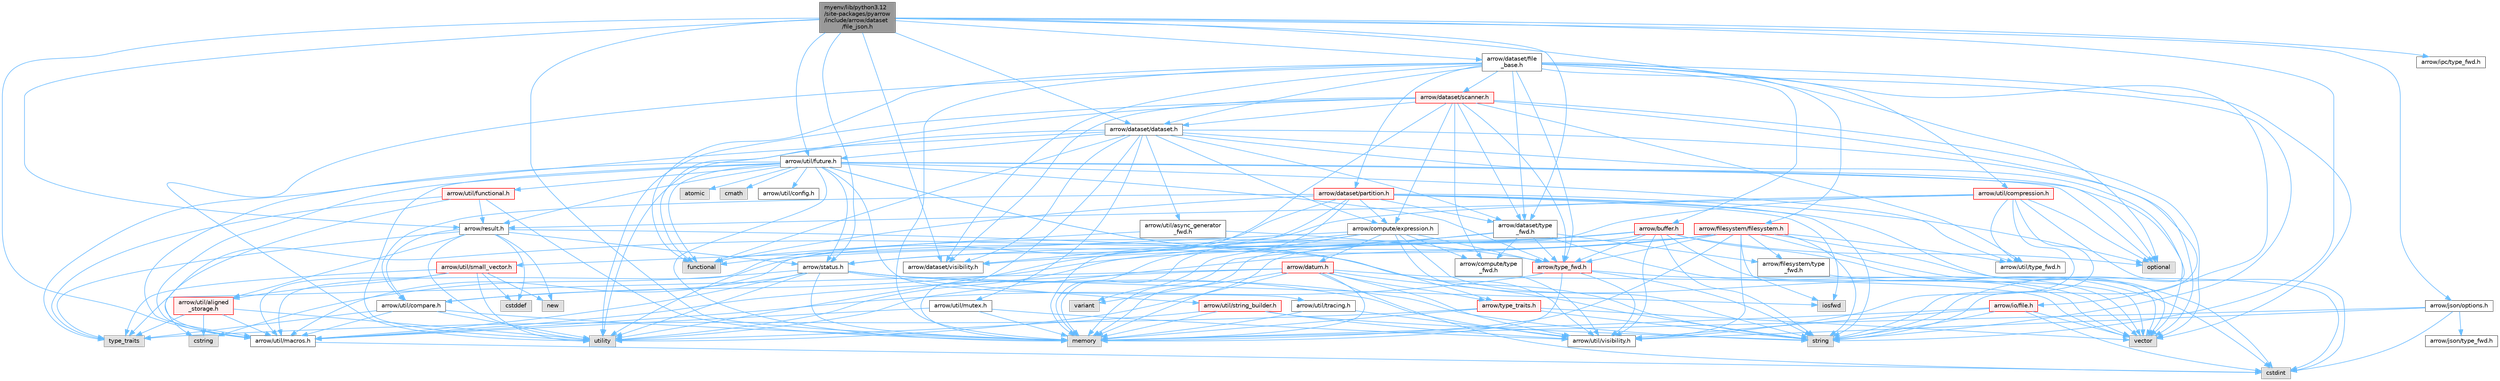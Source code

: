 digraph "myenv/lib/python3.12/site-packages/pyarrow/include/arrow/dataset/file_json.h"
{
 // LATEX_PDF_SIZE
  bgcolor="transparent";
  edge [fontname=Helvetica,fontsize=10,labelfontname=Helvetica,labelfontsize=10];
  node [fontname=Helvetica,fontsize=10,shape=box,height=0.2,width=0.4];
  Node1 [id="Node000001",label="myenv/lib/python3.12\l/site-packages/pyarrow\l/include/arrow/dataset\l/file_json.h",height=0.2,width=0.4,color="gray40", fillcolor="grey60", style="filled", fontcolor="black",tooltip=" "];
  Node1 -> Node2 [id="edge1_Node000001_Node000002",color="steelblue1",style="solid",tooltip=" "];
  Node2 [id="Node000002",label="memory",height=0.2,width=0.4,color="grey60", fillcolor="#E0E0E0", style="filled",tooltip=" "];
  Node1 -> Node3 [id="edge2_Node000001_Node000003",color="steelblue1",style="solid",tooltip=" "];
  Node3 [id="Node000003",label="optional",height=0.2,width=0.4,color="grey60", fillcolor="#E0E0E0", style="filled",tooltip=" "];
  Node1 -> Node4 [id="edge3_Node000001_Node000004",color="steelblue1",style="solid",tooltip=" "];
  Node4 [id="Node000004",label="string",height=0.2,width=0.4,color="grey60", fillcolor="#E0E0E0", style="filled",tooltip=" "];
  Node1 -> Node5 [id="edge4_Node000001_Node000005",color="steelblue1",style="solid",tooltip=" "];
  Node5 [id="Node000005",label="arrow/dataset/dataset.h",height=0.2,width=0.4,color="grey40", fillcolor="white", style="filled",URL="$dataset_8h.html",tooltip=" "];
  Node5 -> Node6 [id="edge5_Node000005_Node000006",color="steelblue1",style="solid",tooltip=" "];
  Node6 [id="Node000006",label="functional",height=0.2,width=0.4,color="grey60", fillcolor="#E0E0E0", style="filled",tooltip=" "];
  Node5 -> Node2 [id="edge6_Node000005_Node000002",color="steelblue1",style="solid",tooltip=" "];
  Node5 -> Node3 [id="edge7_Node000005_Node000003",color="steelblue1",style="solid",tooltip=" "];
  Node5 -> Node4 [id="edge8_Node000005_Node000004",color="steelblue1",style="solid",tooltip=" "];
  Node5 -> Node7 [id="edge9_Node000005_Node000007",color="steelblue1",style="solid",tooltip=" "];
  Node7 [id="Node000007",label="utility",height=0.2,width=0.4,color="grey60", fillcolor="#E0E0E0", style="filled",tooltip=" "];
  Node5 -> Node8 [id="edge10_Node000005_Node000008",color="steelblue1",style="solid",tooltip=" "];
  Node8 [id="Node000008",label="vector",height=0.2,width=0.4,color="grey60", fillcolor="#E0E0E0", style="filled",tooltip=" "];
  Node5 -> Node9 [id="edge11_Node000005_Node000009",color="steelblue1",style="solid",tooltip=" "];
  Node9 [id="Node000009",label="arrow/compute/expression.h",height=0.2,width=0.4,color="grey40", fillcolor="white", style="filled",URL="$expression_8h.html",tooltip=" "];
  Node9 -> Node2 [id="edge12_Node000009_Node000002",color="steelblue1",style="solid",tooltip=" "];
  Node9 -> Node4 [id="edge13_Node000009_Node000004",color="steelblue1",style="solid",tooltip=" "];
  Node9 -> Node7 [id="edge14_Node000009_Node000007",color="steelblue1",style="solid",tooltip=" "];
  Node9 -> Node10 [id="edge15_Node000009_Node000010",color="steelblue1",style="solid",tooltip=" "];
  Node10 [id="Node000010",label="variant",height=0.2,width=0.4,color="grey60", fillcolor="#E0E0E0", style="filled",tooltip=" "];
  Node9 -> Node8 [id="edge16_Node000009_Node000008",color="steelblue1",style="solid",tooltip=" "];
  Node9 -> Node11 [id="edge17_Node000009_Node000011",color="steelblue1",style="solid",tooltip=" "];
  Node11 [id="Node000011",label="arrow/compute/type\l_fwd.h",height=0.2,width=0.4,color="grey40", fillcolor="white", style="filled",URL="$arrow_2compute_2type__fwd_8h.html",tooltip=" "];
  Node11 -> Node12 [id="edge18_Node000011_Node000012",color="steelblue1",style="solid",tooltip=" "];
  Node12 [id="Node000012",label="arrow/util/visibility.h",height=0.2,width=0.4,color="grey40", fillcolor="white", style="filled",URL="$include_2arrow_2util_2visibility_8h.html",tooltip=" "];
  Node9 -> Node13 [id="edge19_Node000009_Node000013",color="steelblue1",style="solid",tooltip=" "];
  Node13 [id="Node000013",label="arrow/datum.h",height=0.2,width=0.4,color="red", fillcolor="#FFF0F0", style="filled",URL="$datum_8h.html",tooltip=" "];
  Node13 -> Node14 [id="edge20_Node000013_Node000014",color="steelblue1",style="solid",tooltip=" "];
  Node14 [id="Node000014",label="cstdint",height=0.2,width=0.4,color="grey60", fillcolor="#E0E0E0", style="filled",tooltip=" "];
  Node13 -> Node2 [id="edge21_Node000013_Node000002",color="steelblue1",style="solid",tooltip=" "];
  Node13 -> Node4 [id="edge22_Node000013_Node000004",color="steelblue1",style="solid",tooltip=" "];
  Node13 -> Node15 [id="edge23_Node000013_Node000015",color="steelblue1",style="solid",tooltip=" "];
  Node15 [id="Node000015",label="type_traits",height=0.2,width=0.4,color="grey60", fillcolor="#E0E0E0", style="filled",tooltip=" "];
  Node13 -> Node7 [id="edge24_Node000013_Node000007",color="steelblue1",style="solid",tooltip=" "];
  Node13 -> Node10 [id="edge25_Node000013_Node000010",color="steelblue1",style="solid",tooltip=" "];
  Node13 -> Node8 [id="edge26_Node000013_Node000008",color="steelblue1",style="solid",tooltip=" "];
  Node13 -> Node57 [id="edge27_Node000013_Node000057",color="steelblue1",style="solid",tooltip=" "];
  Node57 [id="Node000057",label="arrow/type_traits.h",height=0.2,width=0.4,color="red", fillcolor="#FFF0F0", style="filled",URL="$include_2arrow_2type__traits_8h.html",tooltip=" "];
  Node57 -> Node2 [id="edge28_Node000057_Node000002",color="steelblue1",style="solid",tooltip=" "];
  Node57 -> Node4 [id="edge29_Node000057_Node000004",color="steelblue1",style="solid",tooltip=" "];
  Node57 -> Node15 [id="edge30_Node000057_Node000015",color="steelblue1",style="solid",tooltip=" "];
  Node57 -> Node8 [id="edge31_Node000057_Node000008",color="steelblue1",style="solid",tooltip=" "];
  Node13 -> Node27 [id="edge32_Node000013_Node000027",color="steelblue1",style="solid",tooltip=" "];
  Node27 [id="Node000027",label="arrow/util/macros.h",height=0.2,width=0.4,color="grey40", fillcolor="white", style="filled",URL="$macros_8h.html",tooltip=" "];
  Node27 -> Node14 [id="edge33_Node000027_Node000014",color="steelblue1",style="solid",tooltip=" "];
  Node13 -> Node12 [id="edge34_Node000013_Node000012",color="steelblue1",style="solid",tooltip=" "];
  Node9 -> Node25 [id="edge35_Node000009_Node000025",color="steelblue1",style="solid",tooltip=" "];
  Node25 [id="Node000025",label="arrow/type_fwd.h",height=0.2,width=0.4,color="red", fillcolor="#FFF0F0", style="filled",URL="$arrow_2type__fwd_8h.html",tooltip=" "];
  Node25 -> Node2 [id="edge36_Node000025_Node000002",color="steelblue1",style="solid",tooltip=" "];
  Node25 -> Node4 [id="edge37_Node000025_Node000004",color="steelblue1",style="solid",tooltip=" "];
  Node25 -> Node8 [id="edge38_Node000025_Node000008",color="steelblue1",style="solid",tooltip=" "];
  Node25 -> Node27 [id="edge39_Node000025_Node000027",color="steelblue1",style="solid",tooltip=" "];
  Node25 -> Node12 [id="edge40_Node000025_Node000012",color="steelblue1",style="solid",tooltip=" "];
  Node9 -> Node62 [id="edge41_Node000009_Node000062",color="steelblue1",style="solid",tooltip=" "];
  Node62 [id="Node000062",label="arrow/util/small_vector.h",height=0.2,width=0.4,color="red", fillcolor="#FFF0F0", style="filled",URL="$small__vector_8h.html",tooltip=" "];
  Node62 -> Node29 [id="edge42_Node000062_Node000029",color="steelblue1",style="solid",tooltip=" "];
  Node29 [id="Node000029",label="cstddef",height=0.2,width=0.4,color="grey60", fillcolor="#E0E0E0", style="filled",tooltip=" "];
  Node62 -> Node30 [id="edge43_Node000062_Node000030",color="steelblue1",style="solid",tooltip=" "];
  Node30 [id="Node000030",label="new",height=0.2,width=0.4,color="grey60", fillcolor="#E0E0E0", style="filled",tooltip=" "];
  Node62 -> Node15 [id="edge44_Node000062_Node000015",color="steelblue1",style="solid",tooltip=" "];
  Node62 -> Node7 [id="edge45_Node000062_Node000007",color="steelblue1",style="solid",tooltip=" "];
  Node62 -> Node36 [id="edge46_Node000062_Node000036",color="steelblue1",style="solid",tooltip=" "];
  Node36 [id="Node000036",label="arrow/util/aligned\l_storage.h",height=0.2,width=0.4,color="red", fillcolor="#FFF0F0", style="filled",URL="$aligned__storage_8h.html",tooltip=" "];
  Node36 -> Node21 [id="edge47_Node000036_Node000021",color="steelblue1",style="solid",tooltip=" "];
  Node21 [id="Node000021",label="cstring",height=0.2,width=0.4,color="grey60", fillcolor="#E0E0E0", style="filled",tooltip=" "];
  Node36 -> Node15 [id="edge48_Node000036_Node000015",color="steelblue1",style="solid",tooltip=" "];
  Node36 -> Node7 [id="edge49_Node000036_Node000007",color="steelblue1",style="solid",tooltip=" "];
  Node36 -> Node27 [id="edge50_Node000036_Node000027",color="steelblue1",style="solid",tooltip=" "];
  Node62 -> Node27 [id="edge51_Node000062_Node000027",color="steelblue1",style="solid",tooltip=" "];
  Node5 -> Node64 [id="edge52_Node000005_Node000064",color="steelblue1",style="solid",tooltip=" "];
  Node64 [id="Node000064",label="arrow/dataset/type\l_fwd.h",height=0.2,width=0.4,color="grey40", fillcolor="white", style="filled",URL="$arrow_2dataset_2type__fwd_8h.html",tooltip=" "];
  Node64 -> Node2 [id="edge53_Node000064_Node000002",color="steelblue1",style="solid",tooltip=" "];
  Node64 -> Node8 [id="edge54_Node000064_Node000008",color="steelblue1",style="solid",tooltip=" "];
  Node64 -> Node11 [id="edge55_Node000064_Node000011",color="steelblue1",style="solid",tooltip=" "];
  Node64 -> Node65 [id="edge56_Node000064_Node000065",color="steelblue1",style="solid",tooltip=" "];
  Node65 [id="Node000065",label="arrow/dataset/visibility.h",height=0.2,width=0.4,color="grey40", fillcolor="white", style="filled",URL="$include_2arrow_2dataset_2visibility_8h.html",tooltip=" "];
  Node64 -> Node66 [id="edge57_Node000064_Node000066",color="steelblue1",style="solid",tooltip=" "];
  Node66 [id="Node000066",label="arrow/filesystem/type\l_fwd.h",height=0.2,width=0.4,color="grey40", fillcolor="white", style="filled",URL="$arrow_2filesystem_2type__fwd_8h.html",tooltip=" "];
  Node66 -> Node14 [id="edge58_Node000066_Node000014",color="steelblue1",style="solid",tooltip=" "];
  Node64 -> Node25 [id="edge59_Node000064_Node000025",color="steelblue1",style="solid",tooltip=" "];
  Node5 -> Node65 [id="edge60_Node000005_Node000065",color="steelblue1",style="solid",tooltip=" "];
  Node5 -> Node67 [id="edge61_Node000005_Node000067",color="steelblue1",style="solid",tooltip=" "];
  Node67 [id="Node000067",label="arrow/util/async_generator\l_fwd.h",height=0.2,width=0.4,color="grey40", fillcolor="white", style="filled",URL="$async__generator__fwd_8h.html",tooltip=" "];
  Node67 -> Node6 [id="edge62_Node000067_Node000006",color="steelblue1",style="solid",tooltip=" "];
  Node67 -> Node25 [id="edge63_Node000067_Node000025",color="steelblue1",style="solid",tooltip=" "];
  Node5 -> Node68 [id="edge64_Node000005_Node000068",color="steelblue1",style="solid",tooltip=" "];
  Node68 [id="Node000068",label="arrow/util/future.h",height=0.2,width=0.4,color="grey40", fillcolor="white", style="filled",URL="$future_8h.html",tooltip=" "];
  Node68 -> Node17 [id="edge65_Node000068_Node000017",color="steelblue1",style="solid",tooltip=" "];
  Node17 [id="Node000017",label="atomic",height=0.2,width=0.4,color="grey60", fillcolor="#E0E0E0", style="filled",tooltip=" "];
  Node68 -> Node69 [id="edge66_Node000068_Node000069",color="steelblue1",style="solid",tooltip=" "];
  Node69 [id="Node000069",label="cmath",height=0.2,width=0.4,color="grey60", fillcolor="#E0E0E0", style="filled",tooltip=" "];
  Node68 -> Node6 [id="edge67_Node000068_Node000006",color="steelblue1",style="solid",tooltip=" "];
  Node68 -> Node2 [id="edge68_Node000068_Node000002",color="steelblue1",style="solid",tooltip=" "];
  Node68 -> Node3 [id="edge69_Node000068_Node000003",color="steelblue1",style="solid",tooltip=" "];
  Node68 -> Node15 [id="edge70_Node000068_Node000015",color="steelblue1",style="solid",tooltip=" "];
  Node68 -> Node7 [id="edge71_Node000068_Node000007",color="steelblue1",style="solid",tooltip=" "];
  Node68 -> Node8 [id="edge72_Node000068_Node000008",color="steelblue1",style="solid",tooltip=" "];
  Node68 -> Node28 [id="edge73_Node000068_Node000028",color="steelblue1",style="solid",tooltip=" "];
  Node28 [id="Node000028",label="arrow/result.h",height=0.2,width=0.4,color="grey40", fillcolor="white", style="filled",URL="$result_8h.html",tooltip=" "];
  Node28 -> Node29 [id="edge74_Node000028_Node000029",color="steelblue1",style="solid",tooltip=" "];
  Node28 -> Node30 [id="edge75_Node000028_Node000030",color="steelblue1",style="solid",tooltip=" "];
  Node28 -> Node4 [id="edge76_Node000028_Node000004",color="steelblue1",style="solid",tooltip=" "];
  Node28 -> Node15 [id="edge77_Node000028_Node000015",color="steelblue1",style="solid",tooltip=" "];
  Node28 -> Node7 [id="edge78_Node000028_Node000007",color="steelblue1",style="solid",tooltip=" "];
  Node28 -> Node31 [id="edge79_Node000028_Node000031",color="steelblue1",style="solid",tooltip=" "];
  Node31 [id="Node000031",label="arrow/status.h",height=0.2,width=0.4,color="grey40", fillcolor="white", style="filled",URL="$status_8h.html",tooltip=" "];
  Node31 -> Node21 [id="edge80_Node000031_Node000021",color="steelblue1",style="solid",tooltip=" "];
  Node31 -> Node32 [id="edge81_Node000031_Node000032",color="steelblue1",style="solid",tooltip=" "];
  Node32 [id="Node000032",label="iosfwd",height=0.2,width=0.4,color="grey60", fillcolor="#E0E0E0", style="filled",tooltip=" "];
  Node31 -> Node2 [id="edge82_Node000031_Node000002",color="steelblue1",style="solid",tooltip=" "];
  Node31 -> Node4 [id="edge83_Node000031_Node000004",color="steelblue1",style="solid",tooltip=" "];
  Node31 -> Node7 [id="edge84_Node000031_Node000007",color="steelblue1",style="solid",tooltip=" "];
  Node31 -> Node33 [id="edge85_Node000031_Node000033",color="steelblue1",style="solid",tooltip=" "];
  Node33 [id="Node000033",label="arrow/util/compare.h",height=0.2,width=0.4,color="grey40", fillcolor="white", style="filled",URL="$util_2compare_8h.html",tooltip=" "];
  Node33 -> Node2 [id="edge86_Node000033_Node000002",color="steelblue1",style="solid",tooltip=" "];
  Node33 -> Node15 [id="edge87_Node000033_Node000015",color="steelblue1",style="solid",tooltip=" "];
  Node33 -> Node7 [id="edge88_Node000033_Node000007",color="steelblue1",style="solid",tooltip=" "];
  Node33 -> Node27 [id="edge89_Node000033_Node000027",color="steelblue1",style="solid",tooltip=" "];
  Node31 -> Node27 [id="edge90_Node000031_Node000027",color="steelblue1",style="solid",tooltip=" "];
  Node31 -> Node34 [id="edge91_Node000031_Node000034",color="steelblue1",style="solid",tooltip=" "];
  Node34 [id="Node000034",label="arrow/util/string_builder.h",height=0.2,width=0.4,color="red", fillcolor="#FFF0F0", style="filled",URL="$string__builder_8h.html",tooltip=" "];
  Node34 -> Node2 [id="edge92_Node000034_Node000002",color="steelblue1",style="solid",tooltip=" "];
  Node34 -> Node4 [id="edge93_Node000034_Node000004",color="steelblue1",style="solid",tooltip=" "];
  Node34 -> Node7 [id="edge94_Node000034_Node000007",color="steelblue1",style="solid",tooltip=" "];
  Node34 -> Node12 [id="edge95_Node000034_Node000012",color="steelblue1",style="solid",tooltip=" "];
  Node31 -> Node12 [id="edge96_Node000031_Node000012",color="steelblue1",style="solid",tooltip=" "];
  Node28 -> Node36 [id="edge97_Node000028_Node000036",color="steelblue1",style="solid",tooltip=" "];
  Node28 -> Node33 [id="edge98_Node000028_Node000033",color="steelblue1",style="solid",tooltip=" "];
  Node68 -> Node31 [id="edge99_Node000068_Node000031",color="steelblue1",style="solid",tooltip=" "];
  Node68 -> Node25 [id="edge100_Node000068_Node000025",color="steelblue1",style="solid",tooltip=" "];
  Node68 -> Node57 [id="edge101_Node000068_Node000057",color="steelblue1",style="solid",tooltip=" "];
  Node68 -> Node70 [id="edge102_Node000068_Node000070",color="steelblue1",style="solid",tooltip=" "];
  Node70 [id="Node000070",label="arrow/util/config.h",height=0.2,width=0.4,color="grey40", fillcolor="white", style="filled",URL="$pyarrow_2include_2arrow_2util_2config_8h.html",tooltip=" "];
  Node68 -> Node71 [id="edge103_Node000068_Node000071",color="steelblue1",style="solid",tooltip=" "];
  Node71 [id="Node000071",label="arrow/util/functional.h",height=0.2,width=0.4,color="red", fillcolor="#FFF0F0", style="filled",URL="$functional_8h.html",tooltip=" "];
  Node71 -> Node2 [id="edge104_Node000071_Node000002",color="steelblue1",style="solid",tooltip=" "];
  Node71 -> Node15 [id="edge105_Node000071_Node000015",color="steelblue1",style="solid",tooltip=" "];
  Node71 -> Node28 [id="edge106_Node000071_Node000028",color="steelblue1",style="solid",tooltip=" "];
  Node71 -> Node27 [id="edge107_Node000071_Node000027",color="steelblue1",style="solid",tooltip=" "];
  Node68 -> Node27 [id="edge108_Node000068_Node000027",color="steelblue1",style="solid",tooltip=" "];
  Node68 -> Node73 [id="edge109_Node000068_Node000073",color="steelblue1",style="solid",tooltip=" "];
  Node73 [id="Node000073",label="arrow/util/tracing.h",height=0.2,width=0.4,color="grey40", fillcolor="white", style="filled",URL="$tracing_8h.html",tooltip=" "];
  Node73 -> Node2 [id="edge110_Node000073_Node000002",color="steelblue1",style="solid",tooltip=" "];
  Node73 -> Node12 [id="edge111_Node000073_Node000012",color="steelblue1",style="solid",tooltip=" "];
  Node68 -> Node74 [id="edge112_Node000068_Node000074",color="steelblue1",style="solid",tooltip=" "];
  Node74 [id="Node000074",label="arrow/util/type_fwd.h",height=0.2,width=0.4,color="grey40", fillcolor="white", style="filled",URL="$arrow_2util_2type__fwd_8h.html",tooltip=" "];
  Node68 -> Node12 [id="edge113_Node000068_Node000012",color="steelblue1",style="solid",tooltip=" "];
  Node5 -> Node27 [id="edge114_Node000005_Node000027",color="steelblue1",style="solid",tooltip=" "];
  Node5 -> Node75 [id="edge115_Node000005_Node000075",color="steelblue1",style="solid",tooltip=" "];
  Node75 [id="Node000075",label="arrow/util/mutex.h",height=0.2,width=0.4,color="grey40", fillcolor="white", style="filled",URL="$mutex_8h.html",tooltip=" "];
  Node75 -> Node2 [id="edge116_Node000075_Node000002",color="steelblue1",style="solid",tooltip=" "];
  Node75 -> Node27 [id="edge117_Node000075_Node000027",color="steelblue1",style="solid",tooltip=" "];
  Node75 -> Node12 [id="edge118_Node000075_Node000012",color="steelblue1",style="solid",tooltip=" "];
  Node1 -> Node76 [id="edge119_Node000001_Node000076",color="steelblue1",style="solid",tooltip=" "];
  Node76 [id="Node000076",label="arrow/dataset/file\l_base.h",height=0.2,width=0.4,color="grey40", fillcolor="white", style="filled",URL="$file__base_8h.html",tooltip=" "];
  Node76 -> Node6 [id="edge120_Node000076_Node000006",color="steelblue1",style="solid",tooltip=" "];
  Node76 -> Node2 [id="edge121_Node000076_Node000002",color="steelblue1",style="solid",tooltip=" "];
  Node76 -> Node4 [id="edge122_Node000076_Node000004",color="steelblue1",style="solid",tooltip=" "];
  Node76 -> Node7 [id="edge123_Node000076_Node000007",color="steelblue1",style="solid",tooltip=" "];
  Node76 -> Node8 [id="edge124_Node000076_Node000008",color="steelblue1",style="solid",tooltip=" "];
  Node76 -> Node20 [id="edge125_Node000076_Node000020",color="steelblue1",style="solid",tooltip=" "];
  Node20 [id="Node000020",label="arrow/buffer.h",height=0.2,width=0.4,color="red", fillcolor="#FFF0F0", style="filled",URL="$buffer_8h.html",tooltip=" "];
  Node20 -> Node14 [id="edge126_Node000020_Node000014",color="steelblue1",style="solid",tooltip=" "];
  Node20 -> Node21 [id="edge127_Node000020_Node000021",color="steelblue1",style="solid",tooltip=" "];
  Node20 -> Node2 [id="edge128_Node000020_Node000002",color="steelblue1",style="solid",tooltip=" "];
  Node20 -> Node3 [id="edge129_Node000020_Node000003",color="steelblue1",style="solid",tooltip=" "];
  Node20 -> Node4 [id="edge130_Node000020_Node000004",color="steelblue1",style="solid",tooltip=" "];
  Node20 -> Node7 [id="edge131_Node000020_Node000007",color="steelblue1",style="solid",tooltip=" "];
  Node20 -> Node8 [id="edge132_Node000020_Node000008",color="steelblue1",style="solid",tooltip=" "];
  Node20 -> Node31 [id="edge133_Node000020_Node000031",color="steelblue1",style="solid",tooltip=" "];
  Node20 -> Node25 [id="edge134_Node000020_Node000025",color="steelblue1",style="solid",tooltip=" "];
  Node20 -> Node27 [id="edge135_Node000020_Node000027",color="steelblue1",style="solid",tooltip=" "];
  Node20 -> Node12 [id="edge136_Node000020_Node000012",color="steelblue1",style="solid",tooltip=" "];
  Node76 -> Node5 [id="edge137_Node000076_Node000005",color="steelblue1",style="solid",tooltip=" "];
  Node76 -> Node77 [id="edge138_Node000076_Node000077",color="steelblue1",style="solid",tooltip=" "];
  Node77 [id="Node000077",label="arrow/dataset/partition.h",height=0.2,width=0.4,color="red", fillcolor="#FFF0F0", style="filled",URL="$partition_8h.html",tooltip=" "];
  Node77 -> Node6 [id="edge139_Node000077_Node000006",color="steelblue1",style="solid",tooltip=" "];
  Node77 -> Node32 [id="edge140_Node000077_Node000032",color="steelblue1",style="solid",tooltip=" "];
  Node77 -> Node2 [id="edge141_Node000077_Node000002",color="steelblue1",style="solid",tooltip=" "];
  Node77 -> Node3 [id="edge142_Node000077_Node000003",color="steelblue1",style="solid",tooltip=" "];
  Node77 -> Node4 [id="edge143_Node000077_Node000004",color="steelblue1",style="solid",tooltip=" "];
  Node77 -> Node7 [id="edge144_Node000077_Node000007",color="steelblue1",style="solid",tooltip=" "];
  Node77 -> Node8 [id="edge145_Node000077_Node000008",color="steelblue1",style="solid",tooltip=" "];
  Node77 -> Node9 [id="edge146_Node000077_Node000009",color="steelblue1",style="solid",tooltip=" "];
  Node77 -> Node64 [id="edge147_Node000077_Node000064",color="steelblue1",style="solid",tooltip=" "];
  Node77 -> Node65 [id="edge148_Node000077_Node000065",color="steelblue1",style="solid",tooltip=" "];
  Node77 -> Node33 [id="edge149_Node000077_Node000033",color="steelblue1",style="solid",tooltip=" "];
  Node76 -> Node79 [id="edge150_Node000076_Node000079",color="steelblue1",style="solid",tooltip=" "];
  Node79 [id="Node000079",label="arrow/dataset/scanner.h",height=0.2,width=0.4,color="red", fillcolor="#FFF0F0", style="filled",URL="$scanner_8h.html",tooltip=" "];
  Node79 -> Node6 [id="edge151_Node000079_Node000006",color="steelblue1",style="solid",tooltip=" "];
  Node79 -> Node2 [id="edge152_Node000079_Node000002",color="steelblue1",style="solid",tooltip=" "];
  Node79 -> Node4 [id="edge153_Node000079_Node000004",color="steelblue1",style="solid",tooltip=" "];
  Node79 -> Node7 [id="edge154_Node000079_Node000007",color="steelblue1",style="solid",tooltip=" "];
  Node79 -> Node8 [id="edge155_Node000079_Node000008",color="steelblue1",style="solid",tooltip=" "];
  Node79 -> Node9 [id="edge156_Node000079_Node000009",color="steelblue1",style="solid",tooltip=" "];
  Node79 -> Node11 [id="edge157_Node000079_Node000011",color="steelblue1",style="solid",tooltip=" "];
  Node79 -> Node5 [id="edge158_Node000079_Node000005",color="steelblue1",style="solid",tooltip=" "];
  Node79 -> Node64 [id="edge159_Node000079_Node000064",color="steelblue1",style="solid",tooltip=" "];
  Node79 -> Node65 [id="edge160_Node000079_Node000065",color="steelblue1",style="solid",tooltip=" "];
  Node79 -> Node25 [id="edge161_Node000079_Node000025",color="steelblue1",style="solid",tooltip=" "];
  Node79 -> Node74 [id="edge162_Node000079_Node000074",color="steelblue1",style="solid",tooltip=" "];
  Node76 -> Node64 [id="edge163_Node000076_Node000064",color="steelblue1",style="solid",tooltip=" "];
  Node76 -> Node65 [id="edge164_Node000076_Node000065",color="steelblue1",style="solid",tooltip=" "];
  Node76 -> Node108 [id="edge165_Node000076_Node000108",color="steelblue1",style="solid",tooltip=" "];
  Node108 [id="Node000108",label="arrow/filesystem/filesystem.h",height=0.2,width=0.4,color="red", fillcolor="#FFF0F0", style="filled",URL="$include_2arrow_2filesystem_2filesystem_8h.html",tooltip=" "];
  Node108 -> Node14 [id="edge166_Node000108_Node000014",color="steelblue1",style="solid",tooltip=" "];
  Node108 -> Node6 [id="edge167_Node000108_Node000006",color="steelblue1",style="solid",tooltip=" "];
  Node108 -> Node32 [id="edge168_Node000108_Node000032",color="steelblue1",style="solid",tooltip=" "];
  Node108 -> Node2 [id="edge169_Node000108_Node000002",color="steelblue1",style="solid",tooltip=" "];
  Node108 -> Node4 [id="edge170_Node000108_Node000004",color="steelblue1",style="solid",tooltip=" "];
  Node108 -> Node7 [id="edge171_Node000108_Node000007",color="steelblue1",style="solid",tooltip=" "];
  Node108 -> Node8 [id="edge172_Node000108_Node000008",color="steelblue1",style="solid",tooltip=" "];
  Node108 -> Node66 [id="edge173_Node000108_Node000066",color="steelblue1",style="solid",tooltip=" "];
  Node108 -> Node25 [id="edge174_Node000108_Node000025",color="steelblue1",style="solid",tooltip=" "];
  Node108 -> Node33 [id="edge175_Node000108_Node000033",color="steelblue1",style="solid",tooltip=" "];
  Node108 -> Node27 [id="edge176_Node000108_Node000027",color="steelblue1",style="solid",tooltip=" "];
  Node108 -> Node74 [id="edge177_Node000108_Node000074",color="steelblue1",style="solid",tooltip=" "];
  Node108 -> Node12 [id="edge178_Node000108_Node000012",color="steelblue1",style="solid",tooltip=" "];
  Node76 -> Node110 [id="edge179_Node000076_Node000110",color="steelblue1",style="solid",tooltip=" "];
  Node110 [id="Node000110",label="arrow/io/file.h",height=0.2,width=0.4,color="red", fillcolor="#FFF0F0", style="filled",URL="$file_8h.html",tooltip=" "];
  Node110 -> Node14 [id="edge180_Node000110_Node000014",color="steelblue1",style="solid",tooltip=" "];
  Node110 -> Node2 [id="edge181_Node000110_Node000002",color="steelblue1",style="solid",tooltip=" "];
  Node110 -> Node4 [id="edge182_Node000110_Node000004",color="steelblue1",style="solid",tooltip=" "];
  Node110 -> Node8 [id="edge183_Node000110_Node000008",color="steelblue1",style="solid",tooltip=" "];
  Node110 -> Node12 [id="edge184_Node000110_Node000012",color="steelblue1",style="solid",tooltip=" "];
  Node76 -> Node25 [id="edge185_Node000076_Node000025",color="steelblue1",style="solid",tooltip=" "];
  Node76 -> Node112 [id="edge186_Node000076_Node000112",color="steelblue1",style="solid",tooltip=" "];
  Node112 [id="Node000112",label="arrow/util/compression.h",height=0.2,width=0.4,color="red", fillcolor="#FFF0F0", style="filled",URL="$compression_8h.html",tooltip=" "];
  Node112 -> Node14 [id="edge187_Node000112_Node000014",color="steelblue1",style="solid",tooltip=" "];
  Node112 -> Node2 [id="edge188_Node000112_Node000002",color="steelblue1",style="solid",tooltip=" "];
  Node112 -> Node3 [id="edge189_Node000112_Node000003",color="steelblue1",style="solid",tooltip=" "];
  Node112 -> Node4 [id="edge190_Node000112_Node000004",color="steelblue1",style="solid",tooltip=" "];
  Node112 -> Node28 [id="edge191_Node000112_Node000028",color="steelblue1",style="solid",tooltip=" "];
  Node112 -> Node31 [id="edge192_Node000112_Node000031",color="steelblue1",style="solid",tooltip=" "];
  Node112 -> Node74 [id="edge193_Node000112_Node000074",color="steelblue1",style="solid",tooltip=" "];
  Node112 -> Node12 [id="edge194_Node000112_Node000012",color="steelblue1",style="solid",tooltip=" "];
  Node1 -> Node64 [id="edge195_Node000001_Node000064",color="steelblue1",style="solid",tooltip=" "];
  Node1 -> Node65 [id="edge196_Node000001_Node000065",color="steelblue1",style="solid",tooltip=" "];
  Node1 -> Node113 [id="edge197_Node000001_Node000113",color="steelblue1",style="solid",tooltip=" "];
  Node113 [id="Node000113",label="arrow/ipc/type_fwd.h",height=0.2,width=0.4,color="grey40", fillcolor="white", style="filled",URL="$arrow_2ipc_2type__fwd_8h.html",tooltip=" "];
  Node1 -> Node114 [id="edge198_Node000001_Node000114",color="steelblue1",style="solid",tooltip=" "];
  Node114 [id="Node000114",label="arrow/json/options.h",height=0.2,width=0.4,color="grey40", fillcolor="white", style="filled",URL="$json_2options_8h.html",tooltip=" "];
  Node114 -> Node14 [id="edge199_Node000114_Node000014",color="steelblue1",style="solid",tooltip=" "];
  Node114 -> Node2 [id="edge200_Node000114_Node000002",color="steelblue1",style="solid",tooltip=" "];
  Node114 -> Node115 [id="edge201_Node000114_Node000115",color="steelblue1",style="solid",tooltip=" "];
  Node115 [id="Node000115",label="arrow/json/type_fwd.h",height=0.2,width=0.4,color="grey40", fillcolor="white", style="filled",URL="$arrow_2json_2type__fwd_8h.html",tooltip=" "];
  Node114 -> Node12 [id="edge202_Node000114_Node000012",color="steelblue1",style="solid",tooltip=" "];
  Node1 -> Node28 [id="edge203_Node000001_Node000028",color="steelblue1",style="solid",tooltip=" "];
  Node1 -> Node31 [id="edge204_Node000001_Node000031",color="steelblue1",style="solid",tooltip=" "];
  Node1 -> Node68 [id="edge205_Node000001_Node000068",color="steelblue1",style="solid",tooltip=" "];
  Node1 -> Node27 [id="edge206_Node000001_Node000027",color="steelblue1",style="solid",tooltip=" "];
}
